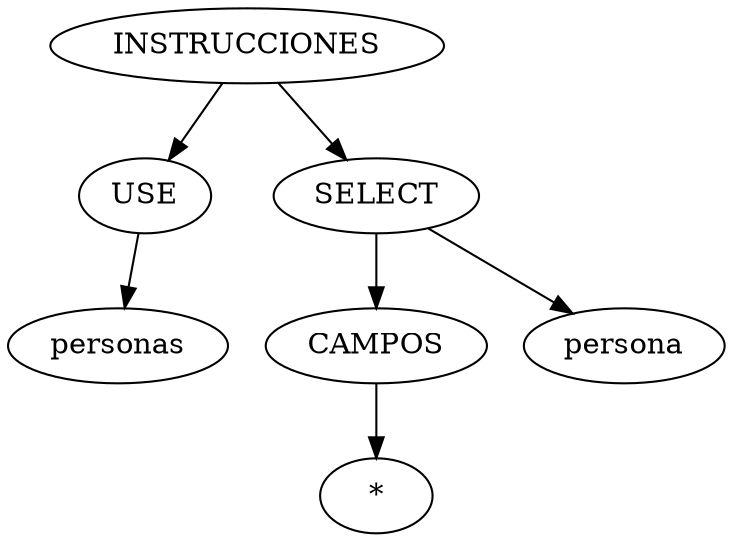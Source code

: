 digraph {
	0 [label = "INSTRUCCIONES"];
	3110 [label = "USE"];
	3111 [label = "personas"];
	3112 [label = "SELECT"];
	3113 [label = "CAMPOS"];
	3114 [label = "*"];
	3115 [label = "persona"];
	0 -> 3110;
	3110 -> 3111;
	0 -> 3112;
	3112 -> 3113;
	3113 -> 3114;
	3112 -> 3115;
}
